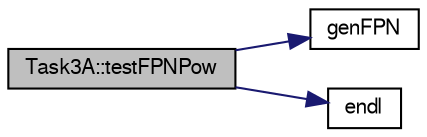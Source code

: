 digraph "Task3A::testFPNPow"
{
  bgcolor="transparent";
  edge [fontname="FreeSans",fontsize="10",labelfontname="FreeSans",labelfontsize="10"];
  node [fontname="FreeSans",fontsize="10",shape=record];
  rankdir="LR";
  Node1 [label="Task3A::testFPNPow",height=0.2,width=0.4,color="black", fillcolor="grey75", style="filled" fontcolor="black"];
  Node1 -> Node2 [color="midnightblue",fontsize="10",style="solid",fontname="FreeSans"];
  Node2 [label="genFPN",height=0.2,width=0.4,color="black",URL="$fixedPointNumber_8h.html#a832c00376d036efa282dd93a56a79952",tooltip="generate a SFixedPointNumber from two parts, without extra signum"];
  Node1 -> Node3 [color="midnightblue",fontsize="10",style="solid",fontname="FreeSans"];
  Node3 [label="endl",height=0.2,width=0.4,color="black",URL="$o__stream_8h.html#a28de23f7cab39bdb0f6a5dc3801b6c6d",tooltip="print buffer after adding a newline"];
}
